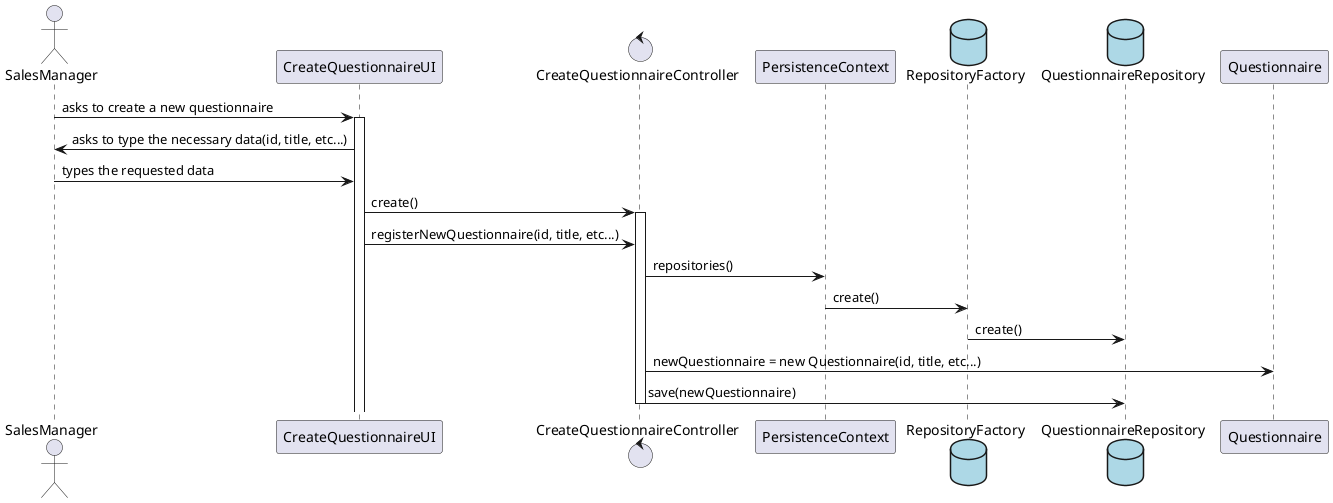 @startuml
'https://plantuml.com/class-diagram

actor SalesManager

SalesManager -> CreateQuestionnaireUI : asks to create a new questionnaire

activate CreateQuestionnaireUI
CreateQuestionnaireUI -> SalesManager : asks to type the necessary data(id, title, etc...)

SalesManager -> CreateQuestionnaireUI : types the requested data

control CreateQuestionnaireController
CreateQuestionnaireUI -> CreateQuestionnaireController : create()

activate CreateQuestionnaireController
CreateQuestionnaireUI -> CreateQuestionnaireController : registerNewQuestionnaire(id, title, etc...)

CreateQuestionnaireController -> PersistenceContext : repositories()

database RepositoryFactory #lightblue
PersistenceContext -> RepositoryFactory : create()

database QuestionnaireRepository #lightblue
RepositoryFactory -> QuestionnaireRepository : create()

CreateQuestionnaireController -> Questionnaire : newQuestionnaire = new Questionnaire(id, title, etc...)

CreateQuestionnaireController -> QuestionnaireRepository : save(newQuestionnaire)
deactivate CreateQuestionnaireController
@enduml